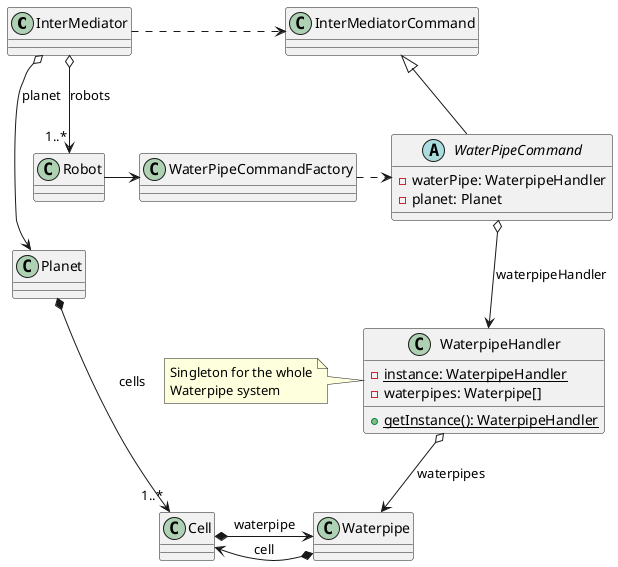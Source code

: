 @startuml
'https://plantuml.com/class-diagram

class InterMediator

class Waterpipe
class WaterpipeHandler {
    {static} - instance: WaterpipeHandler
    {static} + getInstance(): WaterpipeHandler
    -waterpipes: Waterpipe[]
}

note left of WaterpipeHandler
    Singleton for the whole
    Waterpipe system
end note

abstract class WaterPipeCommand extends InterMediatorCommand {
    -waterPipe: WaterpipeHandler
    -planet: Planet
}
class WaterPipeCommandFactory

class Robot
class Planet
class Cell

Robot -> WaterPipeCommandFactory
WaterPipeCommandFactory .> WaterPipeCommand
InterMediator .> InterMediatorCommand

InterMediator o--> "1..*" Robot : robots
InterMediator o--> Planet : planet
WaterPipeCommand o--> WaterpipeHandler : waterpipeHandler

Planet *--> "1..*" Cell : cells
Cell *-> Waterpipe : waterpipe
Waterpipe *-> Cell : cell

WaterpipeHandler o--> Waterpipe : waterpipes

@enduml